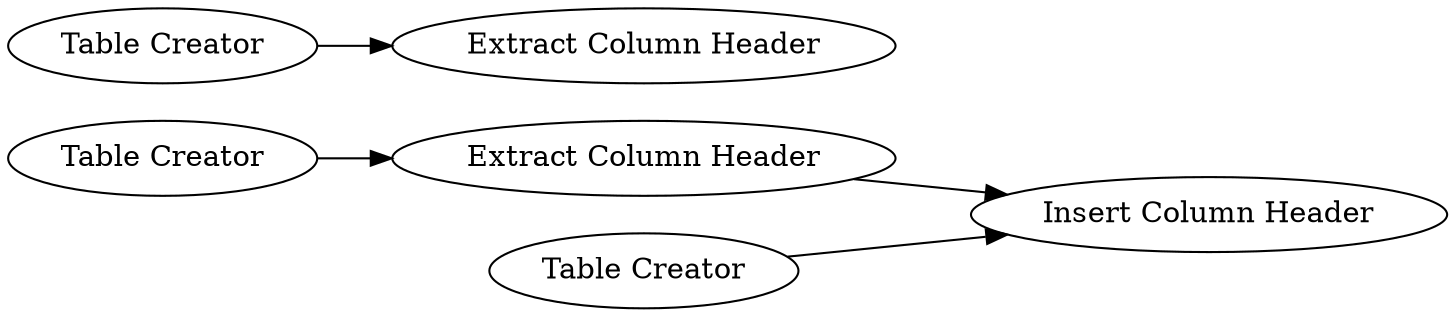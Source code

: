 digraph {
	155 [label="Table Creator"]
	156 [label="Extract Column Header"]
	157 [label="Table Creator"]
	158 [label="Insert Column Header"]
	159 [label="Extract Column Header"]
	160 [label="Table Creator"]
	155 -> 156
	156 -> 158
	157 -> 158
	160 -> 159
	rankdir=LR
}
